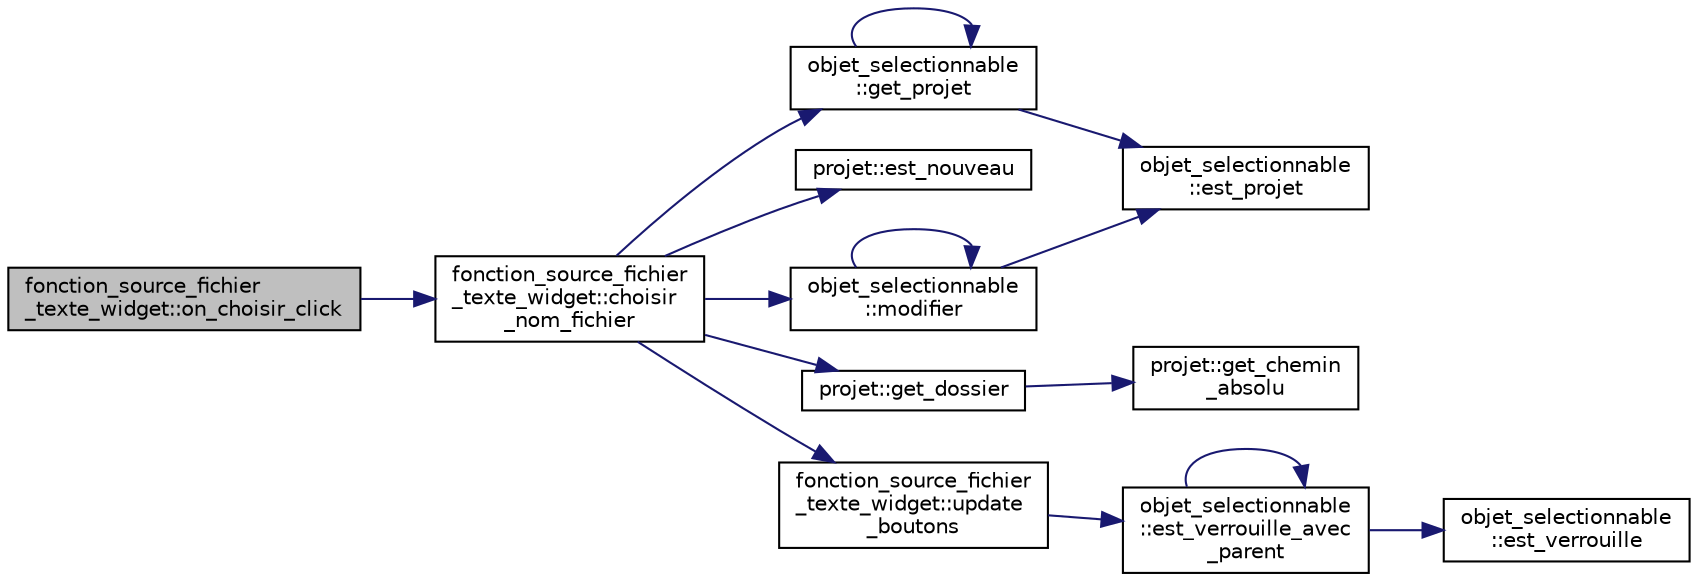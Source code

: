 digraph "fonction_source_fichier_texte_widget::on_choisir_click"
{
  edge [fontname="Helvetica",fontsize="10",labelfontname="Helvetica",labelfontsize="10"];
  node [fontname="Helvetica",fontsize="10",shape=record];
  rankdir="LR";
  Node67 [label="fonction_source_fichier\l_texte_widget::on_choisir_click",height=0.2,width=0.4,color="black", fillcolor="grey75", style="filled", fontcolor="black"];
  Node67 -> Node68 [color="midnightblue",fontsize="10",style="solid",fontname="Helvetica"];
  Node68 [label="fonction_source_fichier\l_texte_widget::choisir\l_nom_fichier",height=0.2,width=0.4,color="black", fillcolor="white", style="filled",URL="$classfonction__source__fichier__texte__widget.html#a36bc7e33b5f848d625eff183456aa040",tooltip="Choisi un nom de fichier. "];
  Node68 -> Node69 [color="midnightblue",fontsize="10",style="solid",fontname="Helvetica"];
  Node69 [label="objet_selectionnable\l::get_projet",height=0.2,width=0.4,color="black", fillcolor="white", style="filled",URL="$classobjet__selectionnable.html#ab48a75e720955aebe27f720dfaa5e78e",tooltip="Retourne le projet contenant l&#39;objet sélectionnable. "];
  Node69 -> Node70 [color="midnightblue",fontsize="10",style="solid",fontname="Helvetica"];
  Node70 [label="objet_selectionnable\l::est_projet",height=0.2,width=0.4,color="black", fillcolor="white", style="filled",URL="$classobjet__selectionnable.html#a49ea1a29523e46f099896477a2b43eaa",tooltip="Indique si l&#39;objet est un projet. "];
  Node69 -> Node69 [color="midnightblue",fontsize="10",style="solid",fontname="Helvetica"];
  Node68 -> Node71 [color="midnightblue",fontsize="10",style="solid",fontname="Helvetica"];
  Node71 [label="projet::est_nouveau",height=0.2,width=0.4,color="black", fillcolor="white", style="filled",URL="$classprojet.html#a5ec26ee61a91af62a268bb85263d6a30",tooltip="Indique si le projet est nouveau. "];
  Node68 -> Node72 [color="midnightblue",fontsize="10",style="solid",fontname="Helvetica"];
  Node72 [label="projet::get_dossier",height=0.2,width=0.4,color="black", fillcolor="white", style="filled",URL="$classprojet.html#a090c95e58831875cf4e81928c1d75b7e",tooltip="Retourne le dossier du projet. "];
  Node72 -> Node73 [color="midnightblue",fontsize="10",style="solid",fontname="Helvetica"];
  Node73 [label="projet::get_chemin\l_absolu",height=0.2,width=0.4,color="black", fillcolor="white", style="filled",URL="$classprojet.html#aefa5df1c78bc74bedfa8c845524d9e3e",tooltip="Retourne le chemin absolu du fichier du projet. "];
  Node68 -> Node74 [color="midnightblue",fontsize="10",style="solid",fontname="Helvetica"];
  Node74 [label="fonction_source_fichier\l_texte_widget::update\l_boutons",height=0.2,width=0.4,color="black", fillcolor="white", style="filled",URL="$classfonction__source__fichier__texte__widget.html#a602f7386cba89d269efae599ad828106",tooltip="Met à jour l&#39;ensemble des boutons. "];
  Node74 -> Node75 [color="midnightblue",fontsize="10",style="solid",fontname="Helvetica"];
  Node75 [label="objet_selectionnable\l::est_verrouille_avec\l_parent",height=0.2,width=0.4,color="black", fillcolor="white", style="filled",URL="$classobjet__selectionnable.html#a001c4584a6430689f478544ec560fb7e",tooltip="Indique si l&#39;objet est verrouillé en considérant également ses parents. "];
  Node75 -> Node76 [color="midnightblue",fontsize="10",style="solid",fontname="Helvetica"];
  Node76 [label="objet_selectionnable\l::est_verrouille",height=0.2,width=0.4,color="black", fillcolor="white", style="filled",URL="$classobjet__selectionnable.html#ae9c29950b9e5b582338ac659ecc3e3d6",tooltip="Indique si l&#39;objet est vérrouillé, i.e. non éditable. "];
  Node75 -> Node75 [color="midnightblue",fontsize="10",style="solid",fontname="Helvetica"];
  Node68 -> Node77 [color="midnightblue",fontsize="10",style="solid",fontname="Helvetica"];
  Node77 [label="objet_selectionnable\l::modifier",height=0.2,width=0.4,color="black", fillcolor="white", style="filled",URL="$classobjet__selectionnable.html#a9f76b8e89231a79c3fc840af874bd868",tooltip="Modifie l&#39;objet. "];
  Node77 -> Node70 [color="midnightblue",fontsize="10",style="solid",fontname="Helvetica"];
  Node77 -> Node77 [color="midnightblue",fontsize="10",style="solid",fontname="Helvetica"];
}
